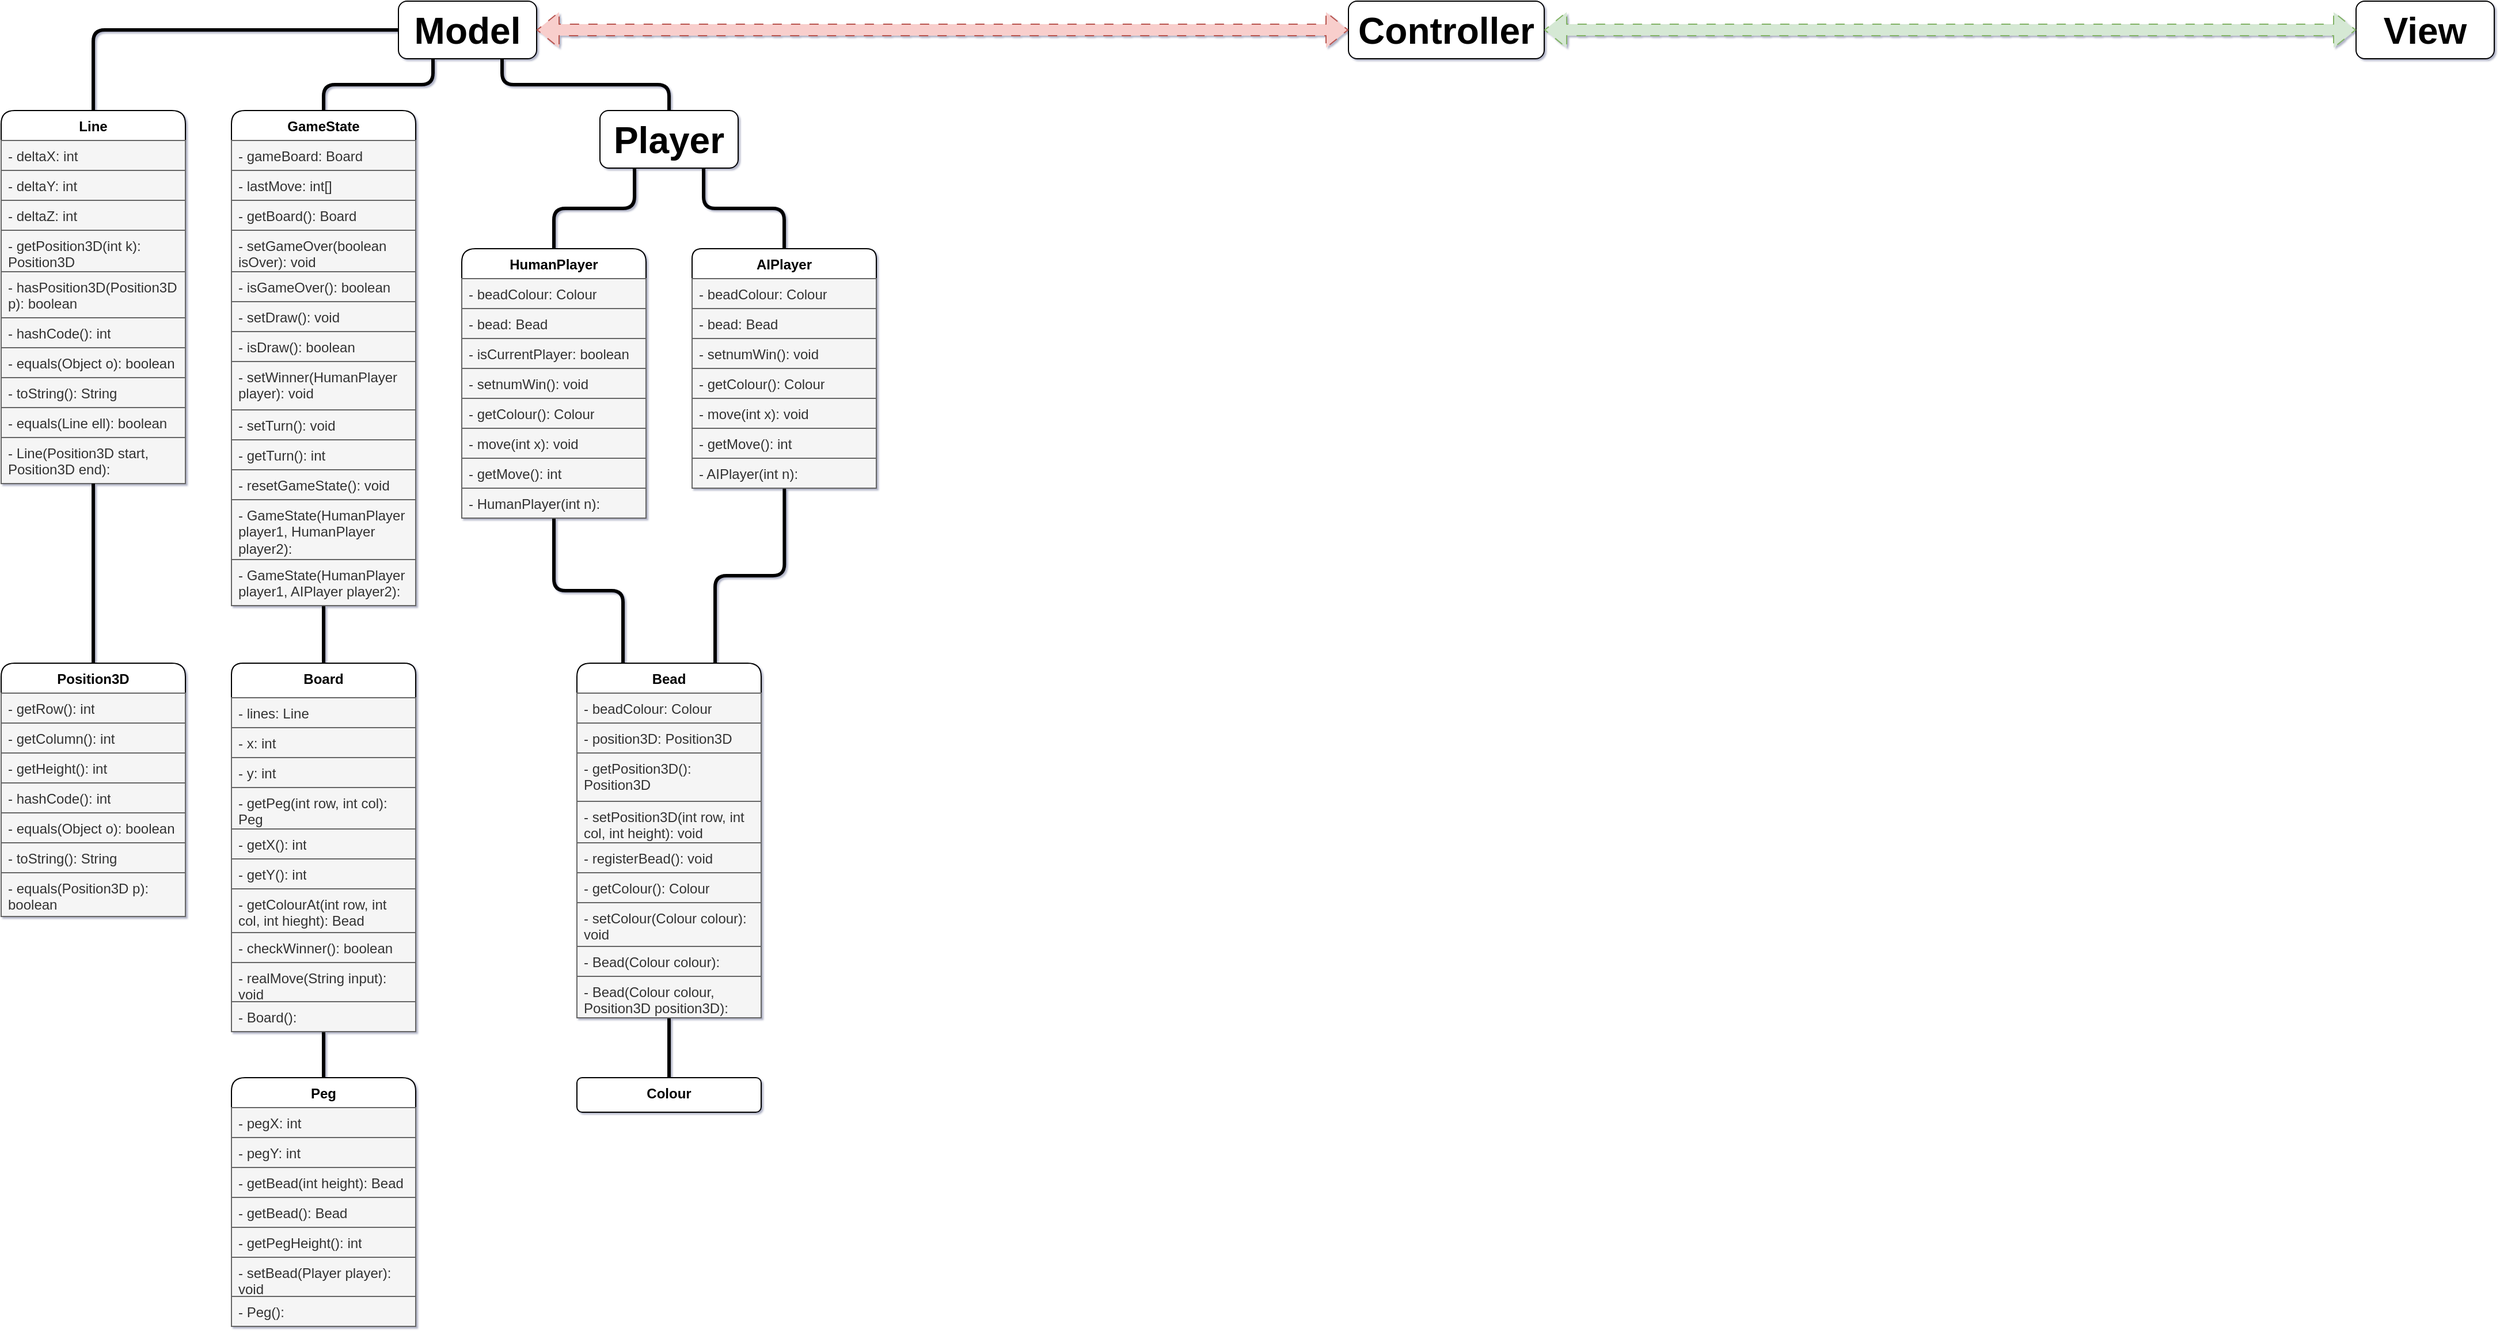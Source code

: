 <mxfile>
    <diagram id="eO5Scb8uM2n46kqnnHzQ" name="Page-1">
        <mxGraphModel dx="383" dy="1142" grid="1" gridSize="10" guides="1" tooltips="1" connect="1" arrows="1" fold="1" page="0" pageScale="1" pageWidth="850" pageHeight="1100" background="none" math="0" shadow="1">
            <root>
                <mxCell id="0"/>
                <mxCell id="1" parent="0"/>
                <mxCell id="89" value="" style="edgeStyle=orthogonalEdgeStyle;html=1;fontFamily=Helvetica;fontSize=12;fontColor=default;fontStyle=1;exitX=0.75;exitY=0;exitDx=0;exitDy=0;entryX=0.501;entryY=0.976;entryDx=0;entryDy=0;entryPerimeter=0;shadow=0;flowAnimation=0;endArrow=none;endFill=0;strokeWidth=3;" edge="1" parent="1" source="8" target="81">
                    <mxGeometry relative="1" as="geometry"/>
                </mxCell>
                <mxCell id="108" value="" style="edgeStyle=orthogonalEdgeStyle;html=1;fontFamily=Helvetica;fontSize=12;fontColor=default;fontStyle=1;entryX=0;entryY=0.5;entryDx=0;entryDy=0;exitX=0.5;exitY=0;exitDx=0;exitDy=0;strokeWidth=3;endArrow=none;endFill=0;" edge="1" parent="1" source="18" target="83">
                    <mxGeometry relative="1" as="geometry"/>
                </mxCell>
                <mxCell id="18" value="Line" style="swimlane;fontStyle=1;align=center;verticalAlign=top;childLayout=stackLayout;horizontal=1;startSize=26;horizontalStack=0;resizeParent=1;resizeParentMax=0;resizeLast=0;collapsible=1;marginBottom=0;whiteSpace=wrap;html=1;rounded=1;" vertex="1" parent="1">
                    <mxGeometry x="20" y="-480" width="160" height="324" as="geometry"/>
                </mxCell>
                <mxCell id="19" value="- deltaX: int" style="text;strokeColor=#666666;fillColor=#f5f5f5;align=left;verticalAlign=top;spacingLeft=4;spacingRight=4;overflow=hidden;rotatable=0;points=[[0,0.5],[1,0.5]];portConstraint=eastwest;whiteSpace=wrap;html=1;fontColor=#333333;" vertex="1" parent="18">
                    <mxGeometry y="26" width="160" height="26" as="geometry"/>
                </mxCell>
                <mxCell id="20" value="- deltaY: int" style="text;strokeColor=#666666;fillColor=#f5f5f5;align=left;verticalAlign=top;spacingLeft=4;spacingRight=4;overflow=hidden;rotatable=0;points=[[0,0.5],[1,0.5]];portConstraint=eastwest;whiteSpace=wrap;html=1;fontColor=#333333;" vertex="1" parent="18">
                    <mxGeometry y="52" width="160" height="26" as="geometry"/>
                </mxCell>
                <mxCell id="21" value="- deltaZ: int" style="text;strokeColor=#666666;fillColor=#f5f5f5;align=left;verticalAlign=top;spacingLeft=4;spacingRight=4;overflow=hidden;rotatable=0;points=[[0,0.5],[1,0.5]];portConstraint=eastwest;whiteSpace=wrap;html=1;fontColor=#333333;" vertex="1" parent="18">
                    <mxGeometry y="78" width="160" height="26" as="geometry"/>
                </mxCell>
                <mxCell id="22" value="- getPosition3D(int k): Position3D" style="text;strokeColor=#666666;fillColor=#f5f5f5;align=left;verticalAlign=top;spacingLeft=4;spacingRight=4;overflow=hidden;rotatable=0;points=[[0,0.5],[1,0.5]];portConstraint=eastwest;whiteSpace=wrap;html=1;fontColor=#333333;" vertex="1" parent="18">
                    <mxGeometry y="104" width="160" height="36" as="geometry"/>
                </mxCell>
                <mxCell id="23" value="- hasPosition3D(Position3D p): boolean" style="text;strokeColor=#666666;fillColor=#f5f5f5;align=left;verticalAlign=top;spacingLeft=4;spacingRight=4;overflow=hidden;rotatable=0;points=[[0,0.5],[1,0.5]];portConstraint=eastwest;whiteSpace=wrap;html=1;fontColor=#333333;" vertex="1" parent="18">
                    <mxGeometry y="140" width="160" height="40" as="geometry"/>
                </mxCell>
                <mxCell id="24" value="- hashCode(): int" style="text;strokeColor=#666666;fillColor=#f5f5f5;align=left;verticalAlign=top;spacingLeft=4;spacingRight=4;overflow=hidden;rotatable=0;points=[[0,0.5],[1,0.5]];portConstraint=eastwest;whiteSpace=wrap;html=1;fontColor=#333333;" vertex="1" parent="18">
                    <mxGeometry y="180" width="160" height="26" as="geometry"/>
                </mxCell>
                <mxCell id="25" value="- equals(Object o): boolean" style="text;strokeColor=#666666;fillColor=#f5f5f5;align=left;verticalAlign=top;spacingLeft=4;spacingRight=4;overflow=hidden;rotatable=0;points=[[0,0.5],[1,0.5]];portConstraint=eastwest;whiteSpace=wrap;html=1;fontColor=#333333;" vertex="1" parent="18">
                    <mxGeometry y="206" width="160" height="26" as="geometry"/>
                </mxCell>
                <mxCell id="26" value="- toString(): String" style="text;strokeColor=#666666;fillColor=#f5f5f5;align=left;verticalAlign=top;spacingLeft=4;spacingRight=4;overflow=hidden;rotatable=0;points=[[0,0.5],[1,0.5]];portConstraint=eastwest;whiteSpace=wrap;html=1;fontColor=#333333;" vertex="1" parent="18">
                    <mxGeometry y="232" width="160" height="26" as="geometry"/>
                </mxCell>
                <mxCell id="27" value="- equals(Line ell): boolean" style="text;strokeColor=#666666;fillColor=#f5f5f5;align=left;verticalAlign=top;spacingLeft=4;spacingRight=4;overflow=hidden;rotatable=0;points=[[0,0.5],[1,0.5]];portConstraint=eastwest;whiteSpace=wrap;html=1;fontColor=#333333;" vertex="1" parent="18">
                    <mxGeometry y="258" width="160" height="26" as="geometry"/>
                </mxCell>
                <mxCell id="28" value="- Line(Position3D start, Position3D end): " style="text;strokeColor=#666666;fillColor=#f5f5f5;align=left;verticalAlign=top;spacingLeft=4;spacingRight=4;overflow=hidden;rotatable=0;points=[[0,0.5],[1,0.5]];portConstraint=eastwest;whiteSpace=wrap;html=1;fontColor=#333333;" vertex="1" parent="18">
                    <mxGeometry y="284" width="160" height="40" as="geometry"/>
                </mxCell>
                <mxCell id="73" value="" style="edgeStyle=none;html=1;fontFamily=Helvetica;fontSize=12;fontColor=default;fontStyle=1;endArrow=none;endFill=0;strokeWidth=3;" edge="1" parent="1" source="29" target="55">
                    <mxGeometry relative="1" as="geometry"/>
                </mxCell>
                <mxCell id="29" value="Peg" style="swimlane;fontStyle=1;align=center;verticalAlign=top;childLayout=stackLayout;horizontal=1;startSize=26;horizontalStack=0;resizeParent=1;resizeParentMax=0;resizeLast=0;collapsible=1;marginBottom=0;whiteSpace=wrap;html=1;rounded=1;" vertex="1" parent="1">
                    <mxGeometry x="220" y="360" width="160" height="216" as="geometry"/>
                </mxCell>
                <mxCell id="30" value="- pegX: int" style="text;strokeColor=#666666;fillColor=#f5f5f5;align=left;verticalAlign=top;spacingLeft=4;spacingRight=4;overflow=hidden;rotatable=0;points=[[0,0.5],[1,0.5]];portConstraint=eastwest;whiteSpace=wrap;html=1;fontColor=#333333;" vertex="1" parent="29">
                    <mxGeometry y="26" width="160" height="26" as="geometry"/>
                </mxCell>
                <mxCell id="31" value="- pegY: int" style="text;strokeColor=#666666;fillColor=#f5f5f5;align=left;verticalAlign=top;spacingLeft=4;spacingRight=4;overflow=hidden;rotatable=0;points=[[0,0.5],[1,0.5]];portConstraint=eastwest;whiteSpace=wrap;html=1;fontColor=#333333;" vertex="1" parent="29">
                    <mxGeometry y="52" width="160" height="26" as="geometry"/>
                </mxCell>
                <mxCell id="32" value="- getBead(int height): Bead" style="text;strokeColor=#666666;fillColor=#f5f5f5;align=left;verticalAlign=top;spacingLeft=4;spacingRight=4;overflow=hidden;rotatable=0;points=[[0,0.5],[1,0.5]];portConstraint=eastwest;whiteSpace=wrap;html=1;fontColor=#333333;" vertex="1" parent="29">
                    <mxGeometry y="78" width="160" height="26" as="geometry"/>
                </mxCell>
                <mxCell id="33" value="- getBead(): Bead" style="text;strokeColor=#666666;fillColor=#f5f5f5;align=left;verticalAlign=top;spacingLeft=4;spacingRight=4;overflow=hidden;rotatable=0;points=[[0,0.5],[1,0.5]];portConstraint=eastwest;whiteSpace=wrap;html=1;fontColor=#333333;" vertex="1" parent="29">
                    <mxGeometry y="104" width="160" height="26" as="geometry"/>
                </mxCell>
                <mxCell id="34" value="- getPegHeight(): int" style="text;strokeColor=#666666;fillColor=#f5f5f5;align=left;verticalAlign=top;spacingLeft=4;spacingRight=4;overflow=hidden;rotatable=0;points=[[0,0.5],[1,0.5]];portConstraint=eastwest;whiteSpace=wrap;html=1;fontColor=#333333;" vertex="1" parent="29">
                    <mxGeometry y="130" width="160" height="26" as="geometry"/>
                </mxCell>
                <mxCell id="35" value="- setBead(Player player): void" style="text;strokeColor=#666666;fillColor=#f5f5f5;align=left;verticalAlign=top;spacingLeft=4;spacingRight=4;overflow=hidden;rotatable=0;points=[[0,0.5],[1,0.5]];portConstraint=eastwest;whiteSpace=wrap;html=1;fontColor=#333333;" vertex="1" parent="29">
                    <mxGeometry y="156" width="160" height="34" as="geometry"/>
                </mxCell>
                <mxCell id="36" value="- Peg(): " style="text;strokeColor=#666666;fillColor=#f5f5f5;align=left;verticalAlign=top;spacingLeft=4;spacingRight=4;overflow=hidden;rotatable=0;points=[[0,0.5],[1,0.5]];portConstraint=eastwest;whiteSpace=wrap;html=1;fontColor=#333333;" vertex="1" parent="29">
                    <mxGeometry y="190" width="160" height="26" as="geometry"/>
                </mxCell>
                <mxCell id="61" value="" style="edgeStyle=none;html=1;fontFamily=Helvetica;fontSize=12;fontColor=default;fontStyle=1;endArrow=none;endFill=0;strokeWidth=3;" edge="1" parent="1" source="37" target="28">
                    <mxGeometry relative="1" as="geometry"/>
                </mxCell>
                <mxCell id="37" value="Position3D" style="swimlane;fontStyle=1;align=center;verticalAlign=top;childLayout=stackLayout;horizontal=1;startSize=26;horizontalStack=0;resizeParent=1;resizeParentMax=0;resizeLast=0;collapsible=1;marginBottom=0;whiteSpace=wrap;html=1;rounded=1;" vertex="1" parent="1">
                    <mxGeometry x="20" width="160" height="220" as="geometry"/>
                </mxCell>
                <mxCell id="38" value="- getRow(): int" style="text;strokeColor=#666666;fillColor=#f5f5f5;align=left;verticalAlign=top;spacingLeft=4;spacingRight=4;overflow=hidden;rotatable=0;points=[[0,0.5],[1,0.5]];portConstraint=eastwest;whiteSpace=wrap;html=1;fontColor=#333333;" vertex="1" parent="37">
                    <mxGeometry y="26" width="160" height="26" as="geometry"/>
                </mxCell>
                <mxCell id="39" value="- getColumn(): int" style="text;strokeColor=#666666;fillColor=#f5f5f5;align=left;verticalAlign=top;spacingLeft=4;spacingRight=4;overflow=hidden;rotatable=0;points=[[0,0.5],[1,0.5]];portConstraint=eastwest;whiteSpace=wrap;html=1;fontColor=#333333;" vertex="1" parent="37">
                    <mxGeometry y="52" width="160" height="26" as="geometry"/>
                </mxCell>
                <mxCell id="40" value="- getHeight(): int" style="text;strokeColor=#666666;fillColor=#f5f5f5;align=left;verticalAlign=top;spacingLeft=4;spacingRight=4;overflow=hidden;rotatable=0;points=[[0,0.5],[1,0.5]];portConstraint=eastwest;whiteSpace=wrap;html=1;fontColor=#333333;" vertex="1" parent="37">
                    <mxGeometry y="78" width="160" height="26" as="geometry"/>
                </mxCell>
                <mxCell id="41" value="- hashCode(): int" style="text;strokeColor=#666666;fillColor=#f5f5f5;align=left;verticalAlign=top;spacingLeft=4;spacingRight=4;overflow=hidden;rotatable=0;points=[[0,0.5],[1,0.5]];portConstraint=eastwest;whiteSpace=wrap;html=1;fontColor=#333333;" vertex="1" parent="37">
                    <mxGeometry y="104" width="160" height="26" as="geometry"/>
                </mxCell>
                <mxCell id="42" value="- equals(Object o): boolean" style="text;strokeColor=#666666;fillColor=#f5f5f5;align=left;verticalAlign=top;spacingLeft=4;spacingRight=4;overflow=hidden;rotatable=0;points=[[0,0.5],[1,0.5]];portConstraint=eastwest;whiteSpace=wrap;html=1;fontColor=#333333;" vertex="1" parent="37">
                    <mxGeometry y="130" width="160" height="26" as="geometry"/>
                </mxCell>
                <mxCell id="43" value="- toString(): String" style="text;strokeColor=#666666;fillColor=#f5f5f5;align=left;verticalAlign=top;spacingLeft=4;spacingRight=4;overflow=hidden;rotatable=0;points=[[0,0.5],[1,0.5]];portConstraint=eastwest;whiteSpace=wrap;html=1;fontColor=#333333;" vertex="1" parent="37">
                    <mxGeometry y="156" width="160" height="26" as="geometry"/>
                </mxCell>
                <mxCell id="44" value="- equals(Position3D p): boolean" style="text;strokeColor=#666666;fillColor=#f5f5f5;align=left;verticalAlign=top;spacingLeft=4;spacingRight=4;overflow=hidden;rotatable=0;points=[[0,0.5],[1,0.5]];portConstraint=eastwest;whiteSpace=wrap;html=1;fontColor=#333333;" vertex="1" parent="37">
                    <mxGeometry y="182" width="160" height="38" as="geometry"/>
                </mxCell>
                <mxCell id="109" value="" style="edgeStyle=orthogonalEdgeStyle;html=1;fontFamily=Helvetica;fontSize=12;fontColor=default;fontStyle=1;entryX=0.5;entryY=1;entryDx=0;entryDy=0;exitX=0.5;exitY=0;exitDx=0;exitDy=0;endArrow=none;endFill=0;strokeWidth=3;" edge="1" parent="1" source="45" target="94">
                    <mxGeometry relative="1" as="geometry"/>
                </mxCell>
                <mxCell id="45" value="Board" style="swimlane;fontStyle=1;align=center;verticalAlign=top;childLayout=stackLayout;horizontal=1;startSize=30;horizontalStack=0;resizeParent=1;resizeParentMax=0;resizeLast=0;collapsible=1;marginBottom=0;whiteSpace=wrap;html=1;rounded=1;swimlaneLine=1;arcSize=11;" vertex="1" parent="1">
                    <mxGeometry x="220" width="160" height="320" as="geometry">
                        <mxRectangle x="370" width="70" height="30" as="alternateBounds"/>
                    </mxGeometry>
                </mxCell>
                <mxCell id="46" value="- lines: Line" style="text;strokeColor=#666666;fillColor=#f5f5f5;align=left;verticalAlign=top;spacingLeft=4;spacingRight=4;overflow=hidden;rotatable=0;points=[[0,0.5],[1,0.5]];portConstraint=eastwest;whiteSpace=wrap;html=1;fontColor=#333333;" vertex="1" parent="45">
                    <mxGeometry y="30" width="160" height="26" as="geometry"/>
                </mxCell>
                <mxCell id="47" value="- x: int" style="text;strokeColor=#666666;fillColor=#f5f5f5;align=left;verticalAlign=top;spacingLeft=4;spacingRight=4;overflow=hidden;rotatable=0;points=[[0,0.5],[1,0.5]];portConstraint=eastwest;whiteSpace=wrap;html=1;fontColor=#333333;" vertex="1" parent="45">
                    <mxGeometry y="56" width="160" height="26" as="geometry"/>
                </mxCell>
                <mxCell id="48" value="- y: int" style="text;strokeColor=#666666;fillColor=#f5f5f5;align=left;verticalAlign=top;spacingLeft=4;spacingRight=4;overflow=hidden;rotatable=0;points=[[0,0.5],[1,0.5]];portConstraint=eastwest;whiteSpace=wrap;html=1;fontColor=#333333;" vertex="1" parent="45">
                    <mxGeometry y="82" width="160" height="26" as="geometry"/>
                </mxCell>
                <mxCell id="49" value="- getPeg(int row, int col): Peg" style="text;strokeColor=#666666;fillColor=#f5f5f5;align=left;verticalAlign=top;spacingLeft=4;spacingRight=4;overflow=hidden;rotatable=0;points=[[0,0.5],[1,0.5]];portConstraint=eastwest;whiteSpace=wrap;html=1;fontColor=#333333;" vertex="1" parent="45">
                    <mxGeometry y="108" width="160" height="36" as="geometry"/>
                </mxCell>
                <mxCell id="50" value="- getX(): int" style="text;strokeColor=#666666;fillColor=#f5f5f5;align=left;verticalAlign=top;spacingLeft=4;spacingRight=4;overflow=hidden;rotatable=0;points=[[0,0.5],[1,0.5]];portConstraint=eastwest;whiteSpace=wrap;html=1;fontColor=#333333;" vertex="1" parent="45">
                    <mxGeometry y="144" width="160" height="26" as="geometry"/>
                </mxCell>
                <mxCell id="51" value="- getY(): int" style="text;align=left;verticalAlign=top;spacingLeft=4;spacingRight=4;overflow=hidden;rotatable=0;points=[[0,0.5],[1,0.5]];portConstraint=eastwest;whiteSpace=wrap;html=1;fillColor=#f5f5f5;fontColor=#333333;strokeColor=#666666;" vertex="1" parent="45">
                    <mxGeometry y="170" width="160" height="26" as="geometry"/>
                </mxCell>
                <mxCell id="52" value="- getColourAt(int row, int col, int hieght): Bead" style="text;strokeColor=#666666;fillColor=#f5f5f5;align=left;verticalAlign=top;spacingLeft=4;spacingRight=4;overflow=hidden;rotatable=0;points=[[0,0.5],[1,0.5]];portConstraint=eastwest;whiteSpace=wrap;html=1;fontColor=#333333;" vertex="1" parent="45">
                    <mxGeometry y="196" width="160" height="38" as="geometry"/>
                </mxCell>
                <mxCell id="53" value="- checkWinner(): boolean" style="text;strokeColor=#666666;fillColor=#f5f5f5;align=left;verticalAlign=top;spacingLeft=4;spacingRight=4;overflow=hidden;rotatable=0;points=[[0,0.5],[1,0.5]];portConstraint=eastwest;whiteSpace=wrap;html=1;fontColor=#333333;" vertex="1" parent="45">
                    <mxGeometry y="234" width="160" height="26" as="geometry"/>
                </mxCell>
                <mxCell id="54" value="- realMove(String input): void" style="text;strokeColor=#666666;fillColor=#f5f5f5;align=left;verticalAlign=top;spacingLeft=4;spacingRight=4;overflow=hidden;rotatable=0;points=[[0,0.5],[1,0.5]];portConstraint=eastwest;whiteSpace=wrap;html=1;fontColor=#333333;" vertex="1" parent="45">
                    <mxGeometry y="260" width="160" height="34" as="geometry"/>
                </mxCell>
                <mxCell id="55" value="- Board(): " style="text;strokeColor=#666666;fillColor=#f5f5f5;align=left;verticalAlign=top;spacingLeft=4;spacingRight=4;overflow=hidden;rotatable=0;points=[[0,0.5],[1,0.5]];portConstraint=eastwest;whiteSpace=wrap;html=1;fontColor=#333333;rounded=0;container=0;" vertex="1" parent="45">
                    <mxGeometry y="294" width="160" height="26" as="geometry"/>
                </mxCell>
                <mxCell id="60" value="" style="edgeStyle=none;html=1;fontFamily=Helvetica;fontSize=12;fontColor=default;fontStyle=1;endArrow=none;endFill=0;strokeWidth=3;" edge="1" parent="1" source="58" target="17">
                    <mxGeometry relative="1" as="geometry"/>
                </mxCell>
                <mxCell id="58" value="Colour" style="rounded=1;whiteSpace=wrap;html=1;strokeColor=default;align=center;verticalAlign=top;fontFamily=Helvetica;fontSize=12;fontColor=default;fontStyle=1;fillColor=default;" vertex="1" parent="1">
                    <mxGeometry x="520" y="360" width="160" height="30" as="geometry"/>
                </mxCell>
                <mxCell id="83" value="&lt;font style=&quot;font-size: 32px;&quot;&gt;Model&lt;/font&gt;" style="rounded=1;whiteSpace=wrap;html=1;strokeColor=default;align=center;verticalAlign=top;fontFamily=Helvetica;fontSize=12;fontColor=default;fontStyle=1;fillColor=default;" vertex="1" parent="1">
                    <mxGeometry x="365" y="-575" width="120" height="50" as="geometry"/>
                </mxCell>
                <mxCell id="90" value="&lt;font style=&quot;font-size: 32px;&quot;&gt;Controller&lt;/font&gt;" style="rounded=1;whiteSpace=wrap;html=1;strokeColor=default;align=center;verticalAlign=top;fontFamily=Helvetica;fontSize=12;fontColor=default;fontStyle=1;fillColor=default;" vertex="1" parent="1">
                    <mxGeometry x="1190" y="-575" width="170" height="50" as="geometry"/>
                </mxCell>
                <mxCell id="91" value="&lt;font style=&quot;font-size: 32px;&quot;&gt;View&lt;/font&gt;" style="rounded=1;whiteSpace=wrap;html=1;strokeColor=default;align=center;verticalAlign=top;fontFamily=Helvetica;fontSize=12;fontColor=default;fontStyle=1;fillColor=default;" vertex="1" parent="1">
                    <mxGeometry x="2065" y="-575" width="120" height="50" as="geometry"/>
                </mxCell>
                <mxCell id="92" value="" style="shape=flexArrow;endArrow=classic;startArrow=classic;html=1;fontFamily=Helvetica;fontSize=12;fontColor=default;fontStyle=1;entryX=0;entryY=0.5;entryDx=0;entryDy=0;exitX=1;exitY=0.5;exitDx=0;exitDy=0;fillColor=#f8cecc;strokeColor=#b85450;flowAnimation=1;" edge="1" parent="1" source="83" target="90">
                    <mxGeometry width="100" height="100" relative="1" as="geometry">
                        <mxPoint x="510" y="-130" as="sourcePoint"/>
                        <mxPoint x="1070" y="130" as="targetPoint"/>
                    </mxGeometry>
                </mxCell>
                <mxCell id="93" value="" style="shape=flexArrow;endArrow=classic;startArrow=classic;html=1;fontFamily=Helvetica;fontSize=12;fontColor=default;fontStyle=1;entryX=0;entryY=0.5;entryDx=0;entryDy=0;exitX=1;exitY=0.5;exitDx=0;exitDy=0;fillColor=#d5e8d4;strokeColor=#82b366;flowAnimation=1;" edge="1" parent="1" source="90" target="91">
                    <mxGeometry width="100" height="100" relative="1" as="geometry">
                        <mxPoint x="1250" y="110" as="sourcePoint"/>
                        <mxPoint x="1350" y="10" as="targetPoint"/>
                    </mxGeometry>
                </mxCell>
                <mxCell id="111" value="" style="endArrow=none;html=1;fontFamily=Helvetica;fontSize=12;fontColor=default;fontStyle=1;exitX=0.5;exitY=0;exitDx=0;exitDy=0;entryX=0.25;entryY=1;entryDx=0;entryDy=0;edgeStyle=orthogonalEdgeStyle;strokeWidth=3;endFill=0;" edge="1" parent="1" source="94" target="83">
                    <mxGeometry width="50" height="50" relative="1" as="geometry">
                        <mxPoint x="680" y="-410" as="sourcePoint"/>
                        <mxPoint x="730" y="-460" as="targetPoint"/>
                    </mxGeometry>
                </mxCell>
                <mxCell id="113" value="" style="endArrow=none;html=1;fontFamily=Helvetica;fontSize=12;fontColor=default;fontStyle=1;entryX=0.75;entryY=1;entryDx=0;entryDy=0;exitX=0.5;exitY=0;exitDx=0;exitDy=0;edgeStyle=orthogonalEdgeStyle;strokeWidth=3;" edge="1" parent="1" source="112" target="83">
                    <mxGeometry width="50" height="50" relative="1" as="geometry">
                        <mxPoint x="700" y="190" as="sourcePoint"/>
                        <mxPoint x="750" y="140" as="targetPoint"/>
                    </mxGeometry>
                </mxCell>
                <mxCell id="112" value="Player" style="rounded=1;whiteSpace=wrap;html=1;strokeColor=default;align=center;verticalAlign=top;fontFamily=Helvetica;fontSize=32;fontColor=default;fontStyle=1;fillColor=default;" vertex="1" parent="1">
                    <mxGeometry x="540" y="-480" width="120" height="50" as="geometry"/>
                </mxCell>
                <mxCell id="94" value="GameState" style="swimlane;fontStyle=1;align=center;verticalAlign=top;childLayout=stackLayout;horizontal=1;startSize=26;horizontalStack=0;resizeParent=1;resizeParentMax=0;resizeLast=0;collapsible=1;marginBottom=0;whiteSpace=wrap;html=1;rounded=1;" vertex="1" parent="1">
                    <mxGeometry x="220" y="-480" width="160" height="430" as="geometry"/>
                </mxCell>
                <mxCell id="95" value="- gameBoard: Board" style="text;strokeColor=#666666;fillColor=#f5f5f5;align=left;verticalAlign=top;spacingLeft=4;spacingRight=4;overflow=hidden;rotatable=0;points=[[0,0.5],[1,0.5]];portConstraint=eastwest;whiteSpace=wrap;html=1;fontColor=#333333;" vertex="1" parent="94">
                    <mxGeometry y="26" width="160" height="26" as="geometry"/>
                </mxCell>
                <mxCell id="96" value="- lastMove: int[]" style="text;strokeColor=#666666;fillColor=#f5f5f5;align=left;verticalAlign=top;spacingLeft=4;spacingRight=4;overflow=hidden;rotatable=0;points=[[0,0.5],[1,0.5]];portConstraint=eastwest;whiteSpace=wrap;html=1;fontColor=#333333;" vertex="1" parent="94">
                    <mxGeometry y="52" width="160" height="26" as="geometry"/>
                </mxCell>
                <mxCell id="97" value="- getBoard(): Board" style="text;strokeColor=#666666;fillColor=#f5f5f5;align=left;verticalAlign=top;spacingLeft=4;spacingRight=4;overflow=hidden;rotatable=0;points=[[0,0.5],[1,0.5]];portConstraint=eastwest;whiteSpace=wrap;html=1;fontColor=#333333;" vertex="1" parent="94">
                    <mxGeometry y="78" width="160" height="26" as="geometry"/>
                </mxCell>
                <mxCell id="98" value="- setGameOver(boolean isOver): void" style="text;strokeColor=#666666;fillColor=#f5f5f5;align=left;verticalAlign=top;spacingLeft=4;spacingRight=4;overflow=hidden;rotatable=0;points=[[0,0.5],[1,0.5]];portConstraint=eastwest;whiteSpace=wrap;html=1;fontColor=#333333;" vertex="1" parent="94">
                    <mxGeometry y="104" width="160" height="36" as="geometry"/>
                </mxCell>
                <mxCell id="99" value="- isGameOver(): boolean" style="text;strokeColor=#666666;fillColor=#f5f5f5;align=left;verticalAlign=top;spacingLeft=4;spacingRight=4;overflow=hidden;rotatable=0;points=[[0,0.5],[1,0.5]];portConstraint=eastwest;whiteSpace=wrap;html=1;fontColor=#333333;" vertex="1" parent="94">
                    <mxGeometry y="140" width="160" height="26" as="geometry"/>
                </mxCell>
                <mxCell id="100" value="- setDraw(): void" style="text;strokeColor=#666666;fillColor=#f5f5f5;align=left;verticalAlign=top;spacingLeft=4;spacingRight=4;overflow=hidden;rotatable=0;points=[[0,0.5],[1,0.5]];portConstraint=eastwest;whiteSpace=wrap;html=1;fontColor=#333333;" vertex="1" parent="94">
                    <mxGeometry y="166" width="160" height="26" as="geometry"/>
                </mxCell>
                <mxCell id="101" value="- isDraw(): boolean" style="text;strokeColor=#666666;fillColor=#f5f5f5;align=left;verticalAlign=top;spacingLeft=4;spacingRight=4;overflow=hidden;rotatable=0;points=[[0,0.5],[1,0.5]];portConstraint=eastwest;whiteSpace=wrap;html=1;fontColor=#333333;" vertex="1" parent="94">
                    <mxGeometry y="192" width="160" height="26" as="geometry"/>
                </mxCell>
                <mxCell id="102" value="- setWinner(HumanPlayer player): void" style="text;strokeColor=#666666;fillColor=#f5f5f5;align=left;verticalAlign=top;spacingLeft=4;spacingRight=4;overflow=hidden;rotatable=0;points=[[0,0.5],[1,0.5]];portConstraint=eastwest;whiteSpace=wrap;html=1;fontColor=#333333;" vertex="1" parent="94">
                    <mxGeometry y="218" width="160" height="42" as="geometry"/>
                </mxCell>
                <mxCell id="103" value="- setTurn(): void" style="text;strokeColor=#666666;fillColor=#f5f5f5;align=left;verticalAlign=top;spacingLeft=4;spacingRight=4;overflow=hidden;rotatable=0;points=[[0,0.5],[1,0.5]];portConstraint=eastwest;whiteSpace=wrap;html=1;fontColor=#333333;" vertex="1" parent="94">
                    <mxGeometry y="260" width="160" height="26" as="geometry"/>
                </mxCell>
                <mxCell id="104" value="- getTurn(): int" style="text;strokeColor=#666666;fillColor=#f5f5f5;align=left;verticalAlign=top;spacingLeft=4;spacingRight=4;overflow=hidden;rotatable=0;points=[[0,0.5],[1,0.5]];portConstraint=eastwest;whiteSpace=wrap;html=1;fontColor=#333333;" vertex="1" parent="94">
                    <mxGeometry y="286" width="160" height="26" as="geometry"/>
                </mxCell>
                <mxCell id="105" value="- resetGameState(): void" style="text;strokeColor=#666666;fillColor=#f5f5f5;align=left;verticalAlign=top;spacingLeft=4;spacingRight=4;overflow=hidden;rotatable=0;points=[[0,0.5],[1,0.5]];portConstraint=eastwest;whiteSpace=wrap;html=1;fontColor=#333333;" vertex="1" parent="94">
                    <mxGeometry y="312" width="160" height="26" as="geometry"/>
                </mxCell>
                <mxCell id="106" value="- GameState(HumanPlayer player1, HumanPlayer player2): " style="text;strokeColor=#666666;fillColor=#f5f5f5;align=left;verticalAlign=top;spacingLeft=4;spacingRight=4;overflow=hidden;rotatable=0;points=[[0,0.5],[1,0.5]];portConstraint=eastwest;whiteSpace=wrap;html=1;fontColor=#333333;" vertex="1" parent="94">
                    <mxGeometry y="338" width="160" height="52" as="geometry"/>
                </mxCell>
                <mxCell id="107" value="- GameState(HumanPlayer player1, AIPlayer player2): " style="text;strokeColor=#666666;fillColor=#f5f5f5;align=left;verticalAlign=top;spacingLeft=4;spacingRight=4;overflow=hidden;rotatable=0;points=[[0,0.5],[1,0.5]];portConstraint=eastwest;whiteSpace=wrap;html=1;fontColor=#333333;" vertex="1" parent="94">
                    <mxGeometry y="390" width="160" height="40" as="geometry"/>
                </mxCell>
                <mxCell id="114" value="" style="endArrow=none;html=1;fontFamily=Helvetica;fontSize=12;fontColor=default;fontStyle=1;entryX=0.5;entryY=1;entryDx=0;entryDy=0;exitX=0.25;exitY=0;exitDx=0;exitDy=0;edgeStyle=orthogonalEdgeStyle;strokeWidth=3;" edge="1" parent="1" source="8" target="63">
                    <mxGeometry width="50" height="50" relative="1" as="geometry">
                        <mxPoint x="550" y="170" as="sourcePoint"/>
                        <mxPoint x="600" y="120" as="targetPoint"/>
                    </mxGeometry>
                </mxCell>
                <mxCell id="115" value="" style="endArrow=none;html=1;fontFamily=Helvetica;fontSize=12;fontColor=default;fontStyle=1;entryX=0.25;entryY=1;entryDx=0;entryDy=0;exitX=0.5;exitY=0;exitDx=0;exitDy=0;edgeStyle=orthogonalEdgeStyle;strokeWidth=3;" edge="1" parent="1" source="63" target="112">
                    <mxGeometry width="50" height="50" relative="1" as="geometry">
                        <mxPoint x="550" y="-160" as="sourcePoint"/>
                        <mxPoint x="600" y="-210" as="targetPoint"/>
                    </mxGeometry>
                </mxCell>
                <mxCell id="116" value="" style="endArrow=none;html=1;fontFamily=Helvetica;fontSize=12;fontColor=default;fontStyle=1;entryX=0.75;entryY=1;entryDx=0;entryDy=0;exitX=0.5;exitY=0;exitDx=0;exitDy=0;edgeStyle=orthogonalEdgeStyle;strokeWidth=3;" edge="1" parent="1" source="74" target="112">
                    <mxGeometry width="50" height="50" relative="1" as="geometry">
                        <mxPoint x="550" y="-160" as="sourcePoint"/>
                        <mxPoint x="600" y="-210" as="targetPoint"/>
                    </mxGeometry>
                </mxCell>
                <mxCell id="74" value="AIPlayer" style="swimlane;fontStyle=1;align=center;verticalAlign=top;childLayout=stackLayout;horizontal=1;startSize=26;horizontalStack=0;resizeParent=1;resizeParentMax=0;resizeLast=0;collapsible=1;marginBottom=0;whiteSpace=wrap;html=1;rounded=1;arcSize=11;" vertex="1" parent="1">
                    <mxGeometry x="620" y="-360" width="160" height="208" as="geometry"/>
                </mxCell>
                <mxCell id="75" value="- beadColour: Colour" style="text;strokeColor=#666666;fillColor=#f5f5f5;align=left;verticalAlign=top;spacingLeft=4;spacingRight=4;overflow=hidden;rotatable=0;points=[[0,0.5],[1,0.5]];portConstraint=eastwest;whiteSpace=wrap;html=1;fontColor=#333333;" vertex="1" parent="74">
                    <mxGeometry y="26" width="160" height="26" as="geometry"/>
                </mxCell>
                <mxCell id="76" value="- bead: Bead" style="text;strokeColor=#666666;fillColor=#f5f5f5;align=left;verticalAlign=top;spacingLeft=4;spacingRight=4;overflow=hidden;rotatable=0;points=[[0,0.5],[1,0.5]];portConstraint=eastwest;whiteSpace=wrap;html=1;fontColor=#333333;" vertex="1" parent="74">
                    <mxGeometry y="52" width="160" height="26" as="geometry"/>
                </mxCell>
                <mxCell id="77" value="- setnumWin(): void" style="text;strokeColor=#666666;fillColor=#f5f5f5;align=left;verticalAlign=top;spacingLeft=4;spacingRight=4;overflow=hidden;rotatable=0;points=[[0,0.5],[1,0.5]];portConstraint=eastwest;whiteSpace=wrap;html=1;fontColor=#333333;" vertex="1" parent="74">
                    <mxGeometry y="78" width="160" height="26" as="geometry"/>
                </mxCell>
                <mxCell id="78" value="- getColour(): Colour" style="text;strokeColor=#666666;fillColor=#f5f5f5;align=left;verticalAlign=top;spacingLeft=4;spacingRight=4;overflow=hidden;rotatable=0;points=[[0,0.5],[1,0.5]];portConstraint=eastwest;whiteSpace=wrap;html=1;fontColor=#333333;" vertex="1" parent="74">
                    <mxGeometry y="104" width="160" height="26" as="geometry"/>
                </mxCell>
                <mxCell id="79" value="- move(int x): void" style="text;strokeColor=#666666;fillColor=#f5f5f5;align=left;verticalAlign=top;spacingLeft=4;spacingRight=4;overflow=hidden;rotatable=0;points=[[0,0.5],[1,0.5]];portConstraint=eastwest;whiteSpace=wrap;html=1;fontColor=#333333;" vertex="1" parent="74">
                    <mxGeometry y="130" width="160" height="26" as="geometry"/>
                </mxCell>
                <mxCell id="80" value="- getMove(): int" style="text;strokeColor=#666666;fillColor=#f5f5f5;align=left;verticalAlign=top;spacingLeft=4;spacingRight=4;overflow=hidden;rotatable=0;points=[[0,0.5],[1,0.5]];portConstraint=eastwest;whiteSpace=wrap;html=1;fontColor=#333333;" vertex="1" parent="74">
                    <mxGeometry y="156" width="160" height="26" as="geometry"/>
                </mxCell>
                <mxCell id="81" value="- AIPlayer(int n): " style="text;strokeColor=#666666;fillColor=#f5f5f5;align=left;verticalAlign=top;spacingLeft=4;spacingRight=4;overflow=hidden;rotatable=0;points=[[0,0.5],[1,0.5]];portConstraint=eastwest;whiteSpace=wrap;html=1;fontColor=#333333;" vertex="1" parent="74">
                    <mxGeometry y="182" width="160" height="26" as="geometry"/>
                </mxCell>
                <mxCell id="63" value="HumanPlayer" style="swimlane;fontStyle=1;align=center;verticalAlign=top;childLayout=stackLayout;horizontal=1;startSize=26;horizontalStack=0;resizeParent=1;resizeParentMax=0;resizeLast=0;collapsible=1;marginBottom=0;whiteSpace=wrap;html=1;rounded=1;" vertex="1" parent="1">
                    <mxGeometry x="420" y="-360" width="160" height="234" as="geometry"/>
                </mxCell>
                <mxCell id="64" value="- beadColour: Colour" style="text;align=left;verticalAlign=top;spacingLeft=4;spacingRight=4;overflow=hidden;rotatable=0;points=[[0,0.5],[1,0.5]];portConstraint=eastwest;whiteSpace=wrap;html=1;fillColor=#f5f5f5;fontColor=#333333;strokeColor=#666666;" vertex="1" parent="63">
                    <mxGeometry y="26" width="160" height="26" as="geometry"/>
                </mxCell>
                <mxCell id="65" value="- bead: Bead" style="text;align=left;verticalAlign=top;spacingLeft=4;spacingRight=4;overflow=hidden;rotatable=0;points=[[0,0.5],[1,0.5]];portConstraint=eastwest;whiteSpace=wrap;html=1;fillColor=#f5f5f5;fontColor=#333333;strokeColor=#666666;" vertex="1" parent="63">
                    <mxGeometry y="52" width="160" height="26" as="geometry"/>
                </mxCell>
                <mxCell id="66" value="- isCurrentPlayer: boolean" style="text;align=left;verticalAlign=top;spacingLeft=4;spacingRight=4;overflow=hidden;rotatable=0;points=[[0,0.5],[1,0.5]];portConstraint=eastwest;whiteSpace=wrap;html=1;fillColor=#f5f5f5;fontColor=#333333;strokeColor=#666666;" vertex="1" parent="63">
                    <mxGeometry y="78" width="160" height="26" as="geometry"/>
                </mxCell>
                <mxCell id="67" value="- setnumWin(): void" style="text;strokeColor=#666666;fillColor=#f5f5f5;align=left;verticalAlign=top;spacingLeft=4;spacingRight=4;overflow=hidden;rotatable=0;points=[[0,0.5],[1,0.5]];portConstraint=eastwest;whiteSpace=wrap;html=1;fontColor=#333333;" vertex="1" parent="63">
                    <mxGeometry y="104" width="160" height="26" as="geometry"/>
                </mxCell>
                <mxCell id="68" value="- getColour(): Colour" style="text;strokeColor=#666666;fillColor=#f5f5f5;align=left;verticalAlign=top;spacingLeft=4;spacingRight=4;overflow=hidden;rotatable=0;points=[[0,0.5],[1,0.5]];portConstraint=eastwest;whiteSpace=wrap;html=1;fontColor=#333333;" vertex="1" parent="63">
                    <mxGeometry y="130" width="160" height="26" as="geometry"/>
                </mxCell>
                <mxCell id="69" value="- move(int x): void" style="text;strokeColor=#666666;fillColor=#f5f5f5;align=left;verticalAlign=top;spacingLeft=4;spacingRight=4;overflow=hidden;rotatable=0;points=[[0,0.5],[1,0.5]];portConstraint=eastwest;whiteSpace=wrap;html=1;fontColor=#333333;" vertex="1" parent="63">
                    <mxGeometry y="156" width="160" height="26" as="geometry"/>
                </mxCell>
                <mxCell id="70" value="- getMove(): int" style="text;strokeColor=#666666;fillColor=#f5f5f5;align=left;verticalAlign=top;spacingLeft=4;spacingRight=4;overflow=hidden;rotatable=0;points=[[0,0.5],[1,0.5]];portConstraint=eastwest;whiteSpace=wrap;html=1;fontColor=#333333;" vertex="1" parent="63">
                    <mxGeometry y="182" width="160" height="26" as="geometry"/>
                </mxCell>
                <mxCell id="71" value="- HumanPlayer(int n): " style="text;strokeColor=#666666;fillColor=#f5f5f5;align=left;verticalAlign=top;spacingLeft=4;spacingRight=4;overflow=hidden;rotatable=0;points=[[0,0.5],[1,0.5]];portConstraint=eastwest;whiteSpace=wrap;html=1;fontColor=#333333;" vertex="1" parent="63">
                    <mxGeometry y="208" width="160" height="26" as="geometry"/>
                </mxCell>
                <mxCell id="8" value="Bead" style="swimlane;fontStyle=1;align=center;verticalAlign=top;childLayout=stackLayout;horizontal=1;startSize=26;horizontalStack=0;resizeParent=1;resizeParentMax=0;resizeLast=0;collapsible=1;marginBottom=0;whiteSpace=wrap;html=1;rounded=1;" vertex="1" parent="1">
                    <mxGeometry x="520" width="160" height="308" as="geometry">
                        <mxRectangle x="40" y="30" width="70" height="30" as="alternateBounds"/>
                    </mxGeometry>
                </mxCell>
                <mxCell id="9" value="- beadColour: Colour" style="text;strokeColor=#666666;fillColor=#f5f5f5;align=left;verticalAlign=top;spacingLeft=4;spacingRight=4;overflow=hidden;rotatable=0;points=[[0,0.5],[1,0.5]];portConstraint=eastwest;whiteSpace=wrap;html=1;fontColor=#333333;" vertex="1" parent="8">
                    <mxGeometry y="26" width="160" height="26" as="geometry"/>
                </mxCell>
                <mxCell id="10" value="- position3D: Position3D" style="text;strokeColor=#666666;fillColor=#f5f5f5;align=left;verticalAlign=top;spacingLeft=4;spacingRight=4;overflow=hidden;rotatable=0;points=[[0,0.5],[1,0.5]];portConstraint=eastwest;whiteSpace=wrap;html=1;fontColor=#333333;" vertex="1" parent="8">
                    <mxGeometry y="52" width="160" height="26" as="geometry"/>
                </mxCell>
                <mxCell id="11" value="- getPosition3D(): Position3D" style="text;strokeColor=#666666;fillColor=#f5f5f5;align=left;verticalAlign=top;spacingLeft=4;spacingRight=4;overflow=hidden;rotatable=0;points=[[0,0.5],[1,0.5]];portConstraint=eastwest;whiteSpace=wrap;html=1;fontColor=#333333;" vertex="1" parent="8">
                    <mxGeometry y="78" width="160" height="42" as="geometry"/>
                </mxCell>
                <mxCell id="12" value="- setPosition3D(int row, int col, int height): void" style="text;strokeColor=#666666;fillColor=#f5f5f5;align=left;verticalAlign=top;spacingLeft=4;spacingRight=4;overflow=hidden;rotatable=0;points=[[0,0.5],[1,0.5]];portConstraint=eastwest;whiteSpace=wrap;html=1;fontColor=#333333;" vertex="1" parent="8">
                    <mxGeometry y="120" width="160" height="36" as="geometry"/>
                </mxCell>
                <mxCell id="13" value="- registerBead(): void" style="text;strokeColor=#666666;fillColor=#f5f5f5;align=left;verticalAlign=top;spacingLeft=4;spacingRight=4;overflow=hidden;rotatable=0;points=[[0,0.5],[1,0.5]];portConstraint=eastwest;whiteSpace=wrap;html=1;fontColor=#333333;" vertex="1" parent="8">
                    <mxGeometry y="156" width="160" height="26" as="geometry"/>
                </mxCell>
                <mxCell id="14" value="- getColour(): Colour" style="text;strokeColor=#666666;fillColor=#f5f5f5;align=left;verticalAlign=top;spacingLeft=4;spacingRight=4;overflow=hidden;rotatable=0;points=[[0,0.5],[1,0.5]];portConstraint=eastwest;whiteSpace=wrap;html=1;fontColor=#333333;" vertex="1" parent="8">
                    <mxGeometry y="182" width="160" height="26" as="geometry"/>
                </mxCell>
                <mxCell id="15" value="- setColour(Colour colour): void" style="text;strokeColor=#666666;fillColor=#f5f5f5;align=left;verticalAlign=top;spacingLeft=4;spacingRight=4;overflow=hidden;rotatable=0;points=[[0,0.5],[1,0.5]];portConstraint=eastwest;whiteSpace=wrap;html=1;fontColor=#333333;" vertex="1" parent="8">
                    <mxGeometry y="208" width="160" height="38" as="geometry"/>
                </mxCell>
                <mxCell id="16" value="- Bead(Colour colour): " style="text;strokeColor=#666666;fillColor=#f5f5f5;align=left;verticalAlign=top;spacingLeft=4;spacingRight=4;overflow=hidden;rotatable=0;points=[[0,0.5],[1,0.5]];portConstraint=eastwest;whiteSpace=wrap;html=1;fontColor=#333333;" vertex="1" parent="8">
                    <mxGeometry y="246" width="160" height="26" as="geometry"/>
                </mxCell>
                <mxCell id="17" value="- Bead(Colour colour, Position3D position3D): " style="text;strokeColor=#666666;fillColor=#f5f5f5;align=left;verticalAlign=top;spacingLeft=4;spacingRight=4;overflow=hidden;rotatable=0;points=[[0,0.5],[1,0.5]];portConstraint=eastwest;whiteSpace=wrap;html=1;fontColor=#333333;" vertex="1" parent="8">
                    <mxGeometry y="272" width="160" height="36" as="geometry"/>
                </mxCell>
            </root>
        </mxGraphModel>
    </diagram>
</mxfile>